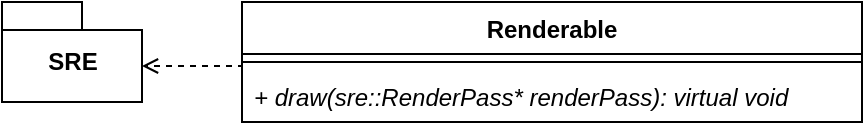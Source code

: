 <mxfile version="14.1.8" type="device"><diagram id="PDYDHsjkkE2LL8FvuhEW" name="Page-1"><mxGraphModel dx="362" dy="269" grid="1" gridSize="10" guides="1" tooltips="1" connect="1" arrows="1" fold="1" page="1" pageScale="1" pageWidth="827" pageHeight="1169" math="0" shadow="0"><root><mxCell id="0"/><mxCell id="1" parent="0"/><mxCell id="jONKTtqU6zVymzklL4yJ-1" value="Renderable" style="swimlane;fontStyle=1;align=center;verticalAlign=top;childLayout=stackLayout;horizontal=1;startSize=26;horizontalStack=0;resizeParent=1;resizeParentMax=0;resizeLast=0;collapsible=1;marginBottom=0;" parent="1" vertex="1"><mxGeometry x="250" y="70" width="310" height="60" as="geometry"/></mxCell><mxCell id="jONKTtqU6zVymzklL4yJ-3" value="" style="line;strokeWidth=1;fillColor=none;align=left;verticalAlign=middle;spacingTop=-1;spacingLeft=3;spacingRight=3;rotatable=0;labelPosition=right;points=[];portConstraint=eastwest;" parent="jONKTtqU6zVymzklL4yJ-1" vertex="1"><mxGeometry y="26" width="310" height="8" as="geometry"/></mxCell><mxCell id="jONKTtqU6zVymzklL4yJ-4" value="+ draw(sre::RenderPass* renderPass): virtual void &#10;" style="text;strokeColor=none;fillColor=none;align=left;verticalAlign=top;spacingLeft=4;spacingRight=4;overflow=hidden;rotatable=0;points=[[0,0.5],[1,0.5]];portConstraint=eastwest;fontStyle=2" parent="jONKTtqU6zVymzklL4yJ-1" vertex="1"><mxGeometry y="34" width="310" height="26" as="geometry"/></mxCell><mxCell id="jONKTtqU6zVymzklL4yJ-5" value="SRE" style="shape=folder;fontStyle=1;spacingTop=10;tabWidth=40;tabHeight=14;tabPosition=left;html=1;" parent="1" vertex="1"><mxGeometry x="130" y="70" width="70" height="50" as="geometry"/></mxCell><mxCell id="jONKTtqU6zVymzklL4yJ-6" style="edgeStyle=orthogonalEdgeStyle;rounded=0;orthogonalLoop=1;jettySize=auto;html=1;exitX=0;exitY=0.5;exitDx=0;exitDy=0;entryX=0;entryY=0;entryDx=70;entryDy=32;entryPerimeter=0;dashed=1;endArrow=open;endFill=0;" parent="1" target="jONKTtqU6zVymzklL4yJ-5" edge="1"><mxGeometry relative="1" as="geometry"><mxPoint x="250" y="109" as="sourcePoint"/><Array as="points"><mxPoint x="250" y="102"/></Array></mxGeometry></mxCell></root></mxGraphModel></diagram></mxfile>